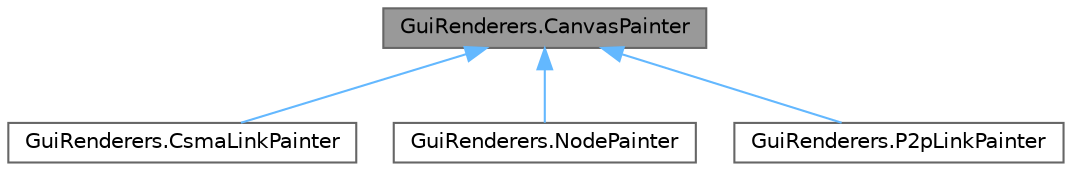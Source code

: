 digraph "GuiRenderers.CanvasPainter"
{
 // LATEX_PDF_SIZE
  bgcolor="transparent";
  edge [fontname=Helvetica,fontsize=10,labelfontname=Helvetica,labelfontsize=10];
  node [fontname=Helvetica,fontsize=10,shape=box,height=0.2,width=0.4];
  Node1 [id="Node000001",label="GuiRenderers.CanvasPainter",height=0.2,width=0.4,color="gray40", fillcolor="grey60", style="filled", fontcolor="black",tooltip=" "];
  Node1 -> Node2 [id="edge1_Node000001_Node000002",dir="back",color="steelblue1",style="solid",tooltip=" "];
  Node2 [id="Node000002",label="GuiRenderers.CsmaLinkPainter",height=0.2,width=0.4,color="gray40", fillcolor="white", style="filled",URL="$class_gui_renderers_1_1_csma_link_painter.html",tooltip=" "];
  Node1 -> Node3 [id="edge2_Node000001_Node000003",dir="back",color="steelblue1",style="solid",tooltip=" "];
  Node3 [id="Node000003",label="GuiRenderers.NodePainter",height=0.2,width=0.4,color="gray40", fillcolor="white", style="filled",URL="$class_gui_renderers_1_1_node_painter.html",tooltip=" "];
  Node1 -> Node4 [id="edge3_Node000001_Node000004",dir="back",color="steelblue1",style="solid",tooltip=" "];
  Node4 [id="Node000004",label="GuiRenderers.P2pLinkPainter",height=0.2,width=0.4,color="gray40", fillcolor="white", style="filled",URL="$class_gui_renderers_1_1_p2p_link_painter.html",tooltip=" "];
}
